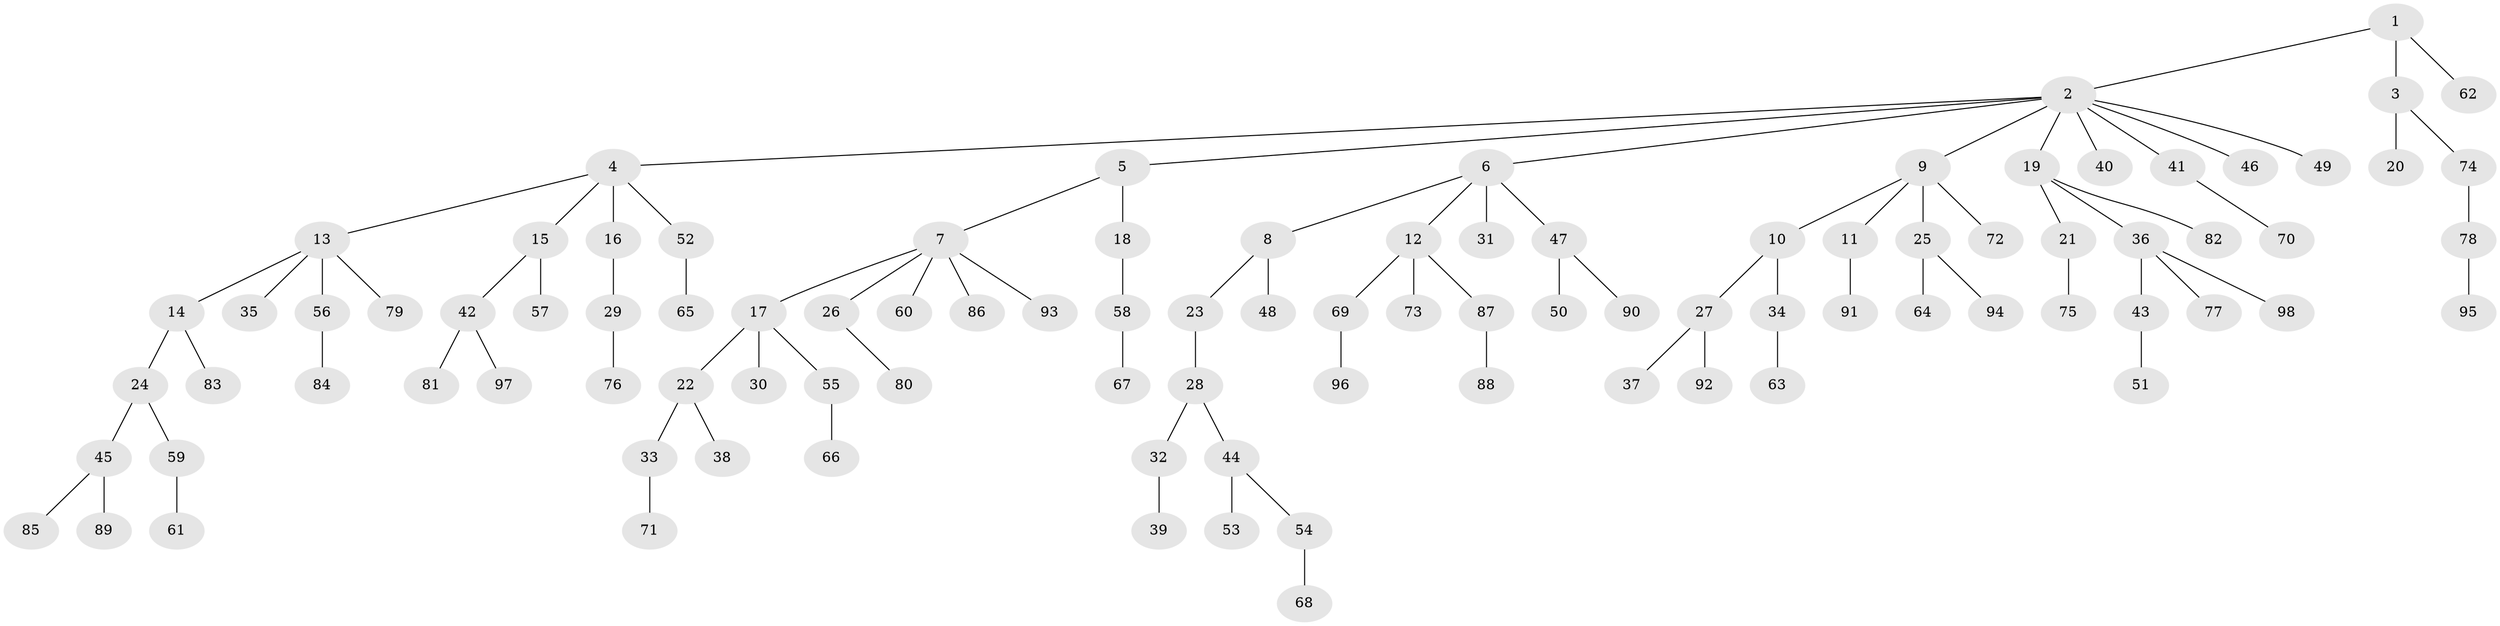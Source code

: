 // coarse degree distribution, {2: 0.20588235294117646, 11: 0.014705882352941176, 3: 0.08823529411764706, 8: 0.014705882352941176, 4: 0.04411764705882353, 6: 0.029411764705882353, 1: 0.5882352941176471, 5: 0.014705882352941176}
// Generated by graph-tools (version 1.1) at 2025/52/02/27/25 19:52:10]
// undirected, 98 vertices, 97 edges
graph export_dot {
graph [start="1"]
  node [color=gray90,style=filled];
  1;
  2;
  3;
  4;
  5;
  6;
  7;
  8;
  9;
  10;
  11;
  12;
  13;
  14;
  15;
  16;
  17;
  18;
  19;
  20;
  21;
  22;
  23;
  24;
  25;
  26;
  27;
  28;
  29;
  30;
  31;
  32;
  33;
  34;
  35;
  36;
  37;
  38;
  39;
  40;
  41;
  42;
  43;
  44;
  45;
  46;
  47;
  48;
  49;
  50;
  51;
  52;
  53;
  54;
  55;
  56;
  57;
  58;
  59;
  60;
  61;
  62;
  63;
  64;
  65;
  66;
  67;
  68;
  69;
  70;
  71;
  72;
  73;
  74;
  75;
  76;
  77;
  78;
  79;
  80;
  81;
  82;
  83;
  84;
  85;
  86;
  87;
  88;
  89;
  90;
  91;
  92;
  93;
  94;
  95;
  96;
  97;
  98;
  1 -- 2;
  1 -- 3;
  1 -- 62;
  2 -- 4;
  2 -- 5;
  2 -- 6;
  2 -- 9;
  2 -- 19;
  2 -- 40;
  2 -- 41;
  2 -- 46;
  2 -- 49;
  3 -- 20;
  3 -- 74;
  4 -- 13;
  4 -- 15;
  4 -- 16;
  4 -- 52;
  5 -- 7;
  5 -- 18;
  6 -- 8;
  6 -- 12;
  6 -- 31;
  6 -- 47;
  7 -- 17;
  7 -- 26;
  7 -- 60;
  7 -- 86;
  7 -- 93;
  8 -- 23;
  8 -- 48;
  9 -- 10;
  9 -- 11;
  9 -- 25;
  9 -- 72;
  10 -- 27;
  10 -- 34;
  11 -- 91;
  12 -- 69;
  12 -- 73;
  12 -- 87;
  13 -- 14;
  13 -- 35;
  13 -- 56;
  13 -- 79;
  14 -- 24;
  14 -- 83;
  15 -- 42;
  15 -- 57;
  16 -- 29;
  17 -- 22;
  17 -- 30;
  17 -- 55;
  18 -- 58;
  19 -- 21;
  19 -- 36;
  19 -- 82;
  21 -- 75;
  22 -- 33;
  22 -- 38;
  23 -- 28;
  24 -- 45;
  24 -- 59;
  25 -- 64;
  25 -- 94;
  26 -- 80;
  27 -- 37;
  27 -- 92;
  28 -- 32;
  28 -- 44;
  29 -- 76;
  32 -- 39;
  33 -- 71;
  34 -- 63;
  36 -- 43;
  36 -- 77;
  36 -- 98;
  41 -- 70;
  42 -- 81;
  42 -- 97;
  43 -- 51;
  44 -- 53;
  44 -- 54;
  45 -- 85;
  45 -- 89;
  47 -- 50;
  47 -- 90;
  52 -- 65;
  54 -- 68;
  55 -- 66;
  56 -- 84;
  58 -- 67;
  59 -- 61;
  69 -- 96;
  74 -- 78;
  78 -- 95;
  87 -- 88;
}
